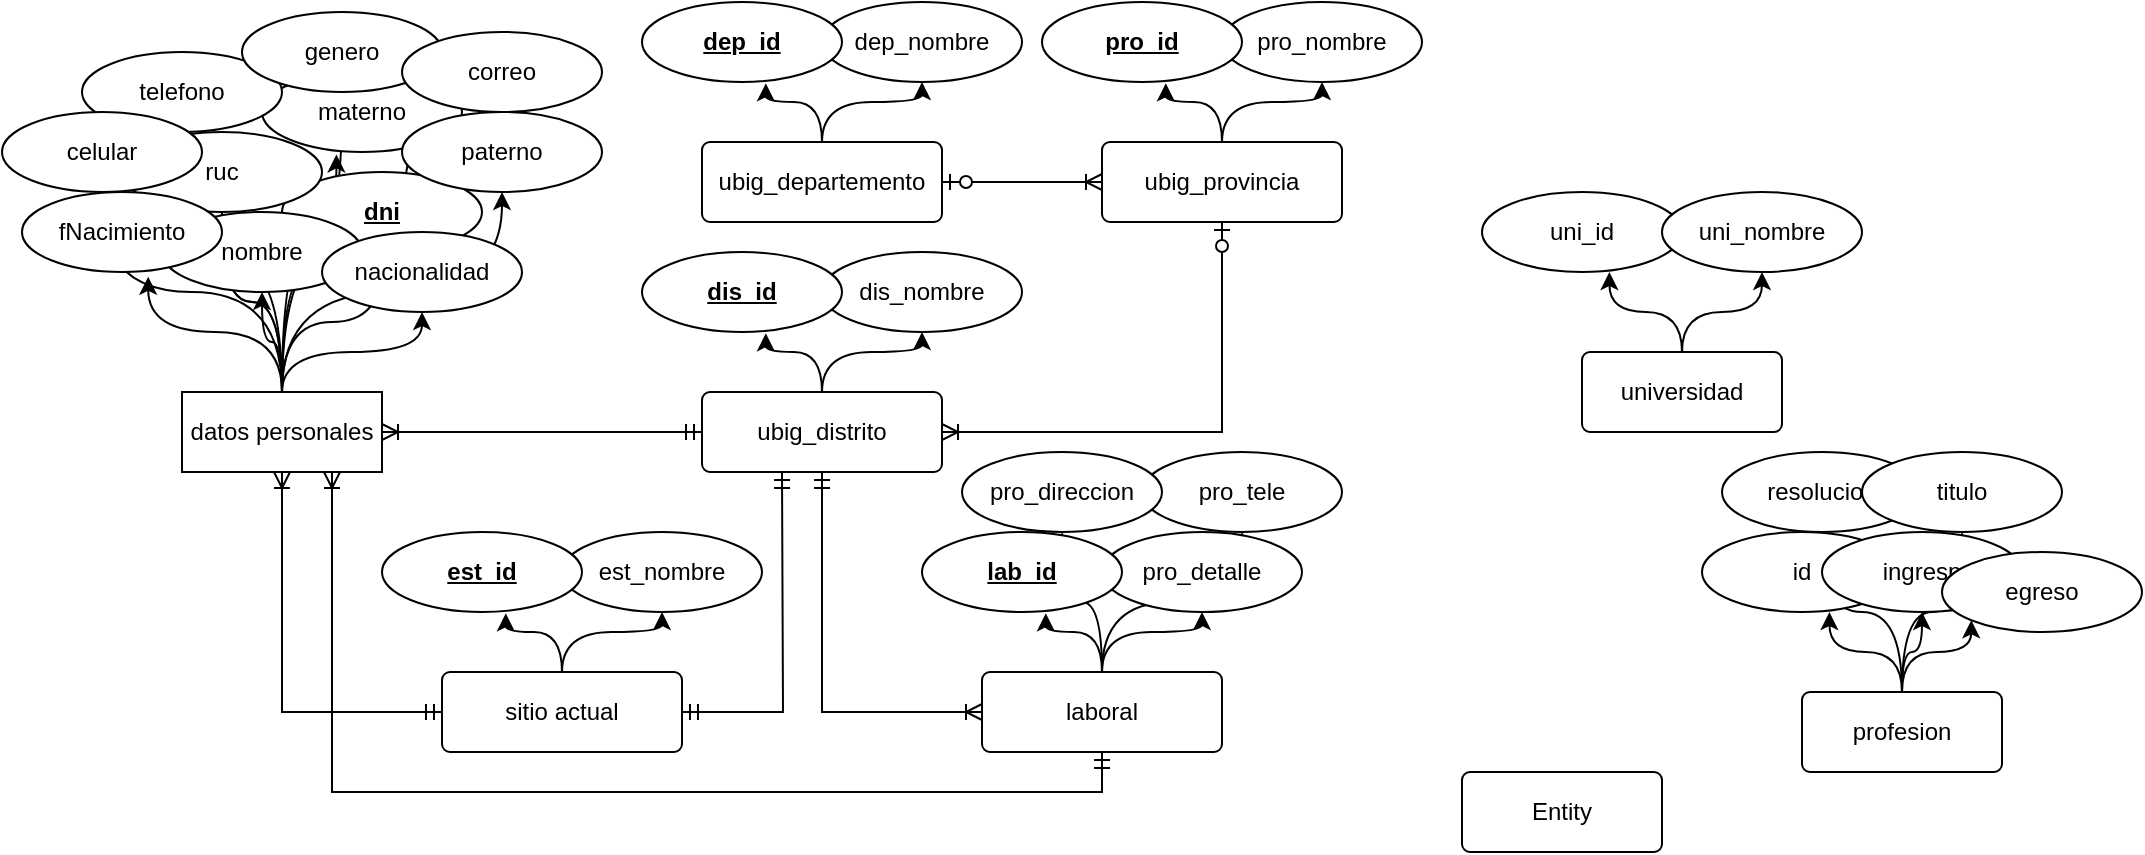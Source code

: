 <mxfile version="13.6.2" type="github"><diagram id="TkFhCfiameQCy9AZxE5S" name="Page-1"><mxGraphModel dx="1021" dy="567" grid="1" gridSize="10" guides="1" tooltips="1" connect="1" arrows="1" fold="1" page="1" pageScale="1" pageWidth="3300" pageHeight="2339" math="0" shadow="0"><root><mxCell id="0"/><mxCell id="1" parent="0"/><mxCell id="nq9fMI-_b_Ov7HE07HDS-4" style="edgeStyle=orthogonalEdgeStyle;curved=1;rounded=0;orthogonalLoop=1;jettySize=auto;html=1;" edge="1" parent="1" source="nq9fMI-_b_Ov7HE07HDS-1" target="nq9fMI-_b_Ov7HE07HDS-3"><mxGeometry relative="1" as="geometry"/></mxCell><mxCell id="nq9fMI-_b_Ov7HE07HDS-6" style="edgeStyle=orthogonalEdgeStyle;curved=1;rounded=0;orthogonalLoop=1;jettySize=auto;html=1;" edge="1" parent="1" source="nq9fMI-_b_Ov7HE07HDS-1" target="nq9fMI-_b_Ov7HE07HDS-5"><mxGeometry relative="1" as="geometry"/></mxCell><mxCell id="nq9fMI-_b_Ov7HE07HDS-16" style="edgeStyle=orthogonalEdgeStyle;curved=1;rounded=0;orthogonalLoop=1;jettySize=auto;html=1;" edge="1" parent="1" source="nq9fMI-_b_Ov7HE07HDS-1" target="nq9fMI-_b_Ov7HE07HDS-14"><mxGeometry relative="1" as="geometry"/></mxCell><mxCell id="nq9fMI-_b_Ov7HE07HDS-17" style="edgeStyle=orthogonalEdgeStyle;curved=1;rounded=0;orthogonalLoop=1;jettySize=auto;html=1;entryX=0.5;entryY=1;entryDx=0;entryDy=0;" edge="1" parent="1" source="nq9fMI-_b_Ov7HE07HDS-1" target="nq9fMI-_b_Ov7HE07HDS-13"><mxGeometry relative="1" as="geometry"/></mxCell><mxCell id="nq9fMI-_b_Ov7HE07HDS-18" style="edgeStyle=orthogonalEdgeStyle;curved=1;rounded=0;orthogonalLoop=1;jettySize=auto;html=1;" edge="1" parent="1" source="nq9fMI-_b_Ov7HE07HDS-1" target="nq9fMI-_b_Ov7HE07HDS-5"><mxGeometry relative="1" as="geometry"/></mxCell><mxCell id="nq9fMI-_b_Ov7HE07HDS-19" style="edgeStyle=orthogonalEdgeStyle;curved=1;rounded=0;orthogonalLoop=1;jettySize=auto;html=1;entryX=0.372;entryY=1.031;entryDx=0;entryDy=0;entryPerimeter=0;" edge="1" parent="1" source="nq9fMI-_b_Ov7HE07HDS-1" target="nq9fMI-_b_Ov7HE07HDS-7"><mxGeometry relative="1" as="geometry"/></mxCell><mxCell id="nq9fMI-_b_Ov7HE07HDS-20" style="edgeStyle=orthogonalEdgeStyle;curved=1;rounded=0;orthogonalLoop=1;jettySize=auto;html=1;" edge="1" parent="1" source="nq9fMI-_b_Ov7HE07HDS-1" target="nq9fMI-_b_Ov7HE07HDS-9"><mxGeometry relative="1" as="geometry"/></mxCell><mxCell id="nq9fMI-_b_Ov7HE07HDS-21" style="edgeStyle=orthogonalEdgeStyle;curved=1;rounded=0;orthogonalLoop=1;jettySize=auto;html=1;entryX=0.631;entryY=1.06;entryDx=0;entryDy=0;entryPerimeter=0;" edge="1" parent="1" source="nq9fMI-_b_Ov7HE07HDS-1" target="nq9fMI-_b_Ov7HE07HDS-11"><mxGeometry relative="1" as="geometry"/></mxCell><mxCell id="nq9fMI-_b_Ov7HE07HDS-22" style="edgeStyle=orthogonalEdgeStyle;curved=1;rounded=0;orthogonalLoop=1;jettySize=auto;html=1;" edge="1" parent="1" source="nq9fMI-_b_Ov7HE07HDS-1" target="nq9fMI-_b_Ov7HE07HDS-10"><mxGeometry relative="1" as="geometry"/></mxCell><mxCell id="nq9fMI-_b_Ov7HE07HDS-23" style="edgeStyle=orthogonalEdgeStyle;curved=1;rounded=0;orthogonalLoop=1;jettySize=auto;html=1;" edge="1" parent="1" source="nq9fMI-_b_Ov7HE07HDS-1" target="nq9fMI-_b_Ov7HE07HDS-8"><mxGeometry relative="1" as="geometry"/></mxCell><mxCell id="nq9fMI-_b_Ov7HE07HDS-24" style="edgeStyle=orthogonalEdgeStyle;curved=1;rounded=0;orthogonalLoop=1;jettySize=auto;html=1;entryX=1;entryY=1;entryDx=0;entryDy=0;" edge="1" parent="1" source="nq9fMI-_b_Ov7HE07HDS-1" target="nq9fMI-_b_Ov7HE07HDS-9"><mxGeometry relative="1" as="geometry"/></mxCell><mxCell id="nq9fMI-_b_Ov7HE07HDS-25" style="edgeStyle=orthogonalEdgeStyle;curved=1;rounded=0;orthogonalLoop=1;jettySize=auto;html=1;exitX=0.5;exitY=0;exitDx=0;exitDy=0;" edge="1" parent="1" source="nq9fMI-_b_Ov7HE07HDS-1" target="nq9fMI-_b_Ov7HE07HDS-12"><mxGeometry relative="1" as="geometry"/></mxCell><mxCell id="nq9fMI-_b_Ov7HE07HDS-1" value="datos personales" style="whiteSpace=wrap;html=1;align=center;" vertex="1" parent="1"><mxGeometry x="90" y="220" width="100" height="40" as="geometry"/></mxCell><mxCell id="nq9fMI-_b_Ov7HE07HDS-3" value="&lt;b&gt;&lt;u&gt;dni&lt;/u&gt;&lt;/b&gt;" style="ellipse;whiteSpace=wrap;html=1;align=center;" vertex="1" parent="1"><mxGeometry x="140" y="110" width="100" height="40" as="geometry"/></mxCell><mxCell id="nq9fMI-_b_Ov7HE07HDS-7" value="materno" style="ellipse;whiteSpace=wrap;html=1;align=center;" vertex="1" parent="1"><mxGeometry x="130" y="60" width="100" height="40" as="geometry"/></mxCell><mxCell id="nq9fMI-_b_Ov7HE07HDS-8" value="telefono" style="ellipse;whiteSpace=wrap;html=1;align=center;" vertex="1" parent="1"><mxGeometry x="40" y="50" width="100" height="40" as="geometry"/></mxCell><mxCell id="nq9fMI-_b_Ov7HE07HDS-9" value="genero" style="ellipse;whiteSpace=wrap;html=1;align=center;" vertex="1" parent="1"><mxGeometry x="120" y="30" width="100" height="40" as="geometry"/></mxCell><mxCell id="nq9fMI-_b_Ov7HE07HDS-5" value="ruc" style="ellipse;whiteSpace=wrap;html=1;align=center;" vertex="1" parent="1"><mxGeometry x="60" y="90" width="100" height="40" as="geometry"/></mxCell><mxCell id="nq9fMI-_b_Ov7HE07HDS-12" value="paterno" style="ellipse;whiteSpace=wrap;html=1;align=center;" vertex="1" parent="1"><mxGeometry x="200" y="80" width="100" height="40" as="geometry"/></mxCell><mxCell id="nq9fMI-_b_Ov7HE07HDS-13" value="nombre" style="ellipse;whiteSpace=wrap;html=1;align=center;" vertex="1" parent="1"><mxGeometry x="80" y="130" width="100" height="40" as="geometry"/></mxCell><mxCell id="nq9fMI-_b_Ov7HE07HDS-14" value="nacionalidad" style="ellipse;whiteSpace=wrap;html=1;align=center;" vertex="1" parent="1"><mxGeometry x="160" y="140" width="100" height="40" as="geometry"/></mxCell><mxCell id="nq9fMI-_b_Ov7HE07HDS-11" value="fNacimiento" style="ellipse;whiteSpace=wrap;html=1;align=center;" vertex="1" parent="1"><mxGeometry x="10" y="120" width="100" height="40" as="geometry"/></mxCell><mxCell id="nq9fMI-_b_Ov7HE07HDS-10" value="celular" style="ellipse;whiteSpace=wrap;html=1;align=center;" vertex="1" parent="1"><mxGeometry y="80" width="100" height="40" as="geometry"/></mxCell><mxCell id="nq9fMI-_b_Ov7HE07HDS-15" value="correo" style="ellipse;whiteSpace=wrap;html=1;align=center;" vertex="1" parent="1"><mxGeometry x="200" y="40" width="100" height="40" as="geometry"/></mxCell><mxCell id="nq9fMI-_b_Ov7HE07HDS-29" style="edgeStyle=orthogonalEdgeStyle;curved=1;rounded=0;orthogonalLoop=1;jettySize=auto;html=1;" edge="1" parent="1" source="nq9fMI-_b_Ov7HE07HDS-26" target="nq9fMI-_b_Ov7HE07HDS-27"><mxGeometry relative="1" as="geometry"/></mxCell><mxCell id="nq9fMI-_b_Ov7HE07HDS-30" style="edgeStyle=orthogonalEdgeStyle;curved=1;rounded=0;orthogonalLoop=1;jettySize=auto;html=1;entryX=0.619;entryY=1.016;entryDx=0;entryDy=0;entryPerimeter=0;" edge="1" parent="1" source="nq9fMI-_b_Ov7HE07HDS-26" target="nq9fMI-_b_Ov7HE07HDS-28"><mxGeometry relative="1" as="geometry"/></mxCell><mxCell id="nq9fMI-_b_Ov7HE07HDS-26" value="ubig_departemento" style="rounded=1;arcSize=10;whiteSpace=wrap;html=1;align=center;" vertex="1" parent="1"><mxGeometry x="350" y="95" width="120" height="40" as="geometry"/></mxCell><mxCell id="nq9fMI-_b_Ov7HE07HDS-27" value="dep_nombre" style="ellipse;whiteSpace=wrap;html=1;align=center;" vertex="1" parent="1"><mxGeometry x="410" y="25" width="100" height="40" as="geometry"/></mxCell><mxCell id="nq9fMI-_b_Ov7HE07HDS-28" value="&lt;b&gt;&lt;u&gt;dep_id&lt;/u&gt;&lt;/b&gt;" style="ellipse;whiteSpace=wrap;html=1;align=center;" vertex="1" parent="1"><mxGeometry x="320" y="25" width="100" height="40" as="geometry"/></mxCell><mxCell id="nq9fMI-_b_Ov7HE07HDS-31" style="edgeStyle=orthogonalEdgeStyle;curved=1;rounded=0;orthogonalLoop=1;jettySize=auto;html=1;" edge="1" parent="1" source="nq9fMI-_b_Ov7HE07HDS-33" target="nq9fMI-_b_Ov7HE07HDS-34"><mxGeometry relative="1" as="geometry"/></mxCell><mxCell id="nq9fMI-_b_Ov7HE07HDS-32" style="edgeStyle=orthogonalEdgeStyle;curved=1;rounded=0;orthogonalLoop=1;jettySize=auto;html=1;entryX=0.619;entryY=1.016;entryDx=0;entryDy=0;entryPerimeter=0;" edge="1" parent="1" source="nq9fMI-_b_Ov7HE07HDS-33" target="nq9fMI-_b_Ov7HE07HDS-35"><mxGeometry relative="1" as="geometry"/></mxCell><mxCell id="nq9fMI-_b_Ov7HE07HDS-57" style="edgeStyle=orthogonalEdgeStyle;rounded=0;orthogonalLoop=1;jettySize=auto;html=1;entryX=1;entryY=0.5;entryDx=0;entryDy=0;startArrow=ERzeroToOne;startFill=1;endArrow=ERoneToMany;endFill=0;exitX=0.5;exitY=1;exitDx=0;exitDy=0;" edge="1" parent="1" source="nq9fMI-_b_Ov7HE07HDS-33" target="nq9fMI-_b_Ov7HE07HDS-38"><mxGeometry relative="1" as="geometry"/></mxCell><mxCell id="nq9fMI-_b_Ov7HE07HDS-33" value="ubig_provincia" style="rounded=1;arcSize=10;whiteSpace=wrap;html=1;align=center;" vertex="1" parent="1"><mxGeometry x="550" y="95" width="120" height="40" as="geometry"/></mxCell><mxCell id="nq9fMI-_b_Ov7HE07HDS-34" value="pro_nombre" style="ellipse;whiteSpace=wrap;html=1;align=center;" vertex="1" parent="1"><mxGeometry x="610" y="25" width="100" height="40" as="geometry"/></mxCell><mxCell id="nq9fMI-_b_Ov7HE07HDS-35" value="&lt;b&gt;&lt;u&gt;pro_id&lt;/u&gt;&lt;/b&gt;" style="ellipse;whiteSpace=wrap;html=1;align=center;" vertex="1" parent="1"><mxGeometry x="520" y="25" width="100" height="40" as="geometry"/></mxCell><mxCell id="nq9fMI-_b_Ov7HE07HDS-36" style="edgeStyle=orthogonalEdgeStyle;curved=1;rounded=0;orthogonalLoop=1;jettySize=auto;html=1;" edge="1" parent="1" source="nq9fMI-_b_Ov7HE07HDS-38" target="nq9fMI-_b_Ov7HE07HDS-39"><mxGeometry relative="1" as="geometry"/></mxCell><mxCell id="nq9fMI-_b_Ov7HE07HDS-37" style="edgeStyle=orthogonalEdgeStyle;curved=1;rounded=0;orthogonalLoop=1;jettySize=auto;html=1;entryX=0.619;entryY=1.016;entryDx=0;entryDy=0;entryPerimeter=0;" edge="1" parent="1" source="nq9fMI-_b_Ov7HE07HDS-38" target="nq9fMI-_b_Ov7HE07HDS-40"><mxGeometry relative="1" as="geometry"/></mxCell><mxCell id="nq9fMI-_b_Ov7HE07HDS-56" style="edgeStyle=orthogonalEdgeStyle;rounded=0;orthogonalLoop=1;jettySize=auto;html=1;exitX=0;exitY=0.5;exitDx=0;exitDy=0;entryX=1;entryY=0.5;entryDx=0;entryDy=0;endArrow=ERzeroToOne;endFill=1;startArrow=ERoneToMany;startFill=0;" edge="1" parent="1" source="nq9fMI-_b_Ov7HE07HDS-33" target="nq9fMI-_b_Ov7HE07HDS-26"><mxGeometry relative="1" as="geometry"/></mxCell><mxCell id="nq9fMI-_b_Ov7HE07HDS-75" style="edgeStyle=orthogonalEdgeStyle;rounded=0;orthogonalLoop=1;jettySize=auto;html=1;startArrow=ERmandOne;startFill=0;endArrow=ERoneToMany;endFill=0;entryX=1;entryY=0.5;entryDx=0;entryDy=0;exitX=0;exitY=0.5;exitDx=0;exitDy=0;" edge="1" parent="1" source="nq9fMI-_b_Ov7HE07HDS-38" target="nq9fMI-_b_Ov7HE07HDS-1"><mxGeometry relative="1" as="geometry"><mxPoint x="350" y="280" as="targetPoint"/></mxGeometry></mxCell><mxCell id="nq9fMI-_b_Ov7HE07HDS-77" style="edgeStyle=orthogonalEdgeStyle;rounded=0;orthogonalLoop=1;jettySize=auto;html=1;entryX=0;entryY=0.5;entryDx=0;entryDy=0;startArrow=ERmandOne;startFill=0;endArrow=ERoneToMany;endFill=0;exitX=0.5;exitY=1;exitDx=0;exitDy=0;" edge="1" parent="1" source="nq9fMI-_b_Ov7HE07HDS-38" target="nq9fMI-_b_Ov7HE07HDS-43"><mxGeometry relative="1" as="geometry"/></mxCell><mxCell id="nq9fMI-_b_Ov7HE07HDS-38" value="ubig_distrito" style="rounded=1;arcSize=10;whiteSpace=wrap;html=1;align=center;" vertex="1" parent="1"><mxGeometry x="350" y="220" width="120" height="40" as="geometry"/></mxCell><mxCell id="nq9fMI-_b_Ov7HE07HDS-39" value="dis_nombre" style="ellipse;whiteSpace=wrap;html=1;align=center;" vertex="1" parent="1"><mxGeometry x="410" y="150" width="100" height="40" as="geometry"/></mxCell><mxCell id="nq9fMI-_b_Ov7HE07HDS-40" value="&lt;b&gt;&lt;u&gt;dis_id&lt;/u&gt;&lt;/b&gt;" style="ellipse;whiteSpace=wrap;html=1;align=center;" vertex="1" parent="1"><mxGeometry x="320" y="150" width="100" height="40" as="geometry"/></mxCell><mxCell id="nq9fMI-_b_Ov7HE07HDS-41" style="edgeStyle=orthogonalEdgeStyle;curved=1;rounded=0;orthogonalLoop=1;jettySize=auto;html=1;" edge="1" parent="1" source="nq9fMI-_b_Ov7HE07HDS-43" target="nq9fMI-_b_Ov7HE07HDS-44"><mxGeometry relative="1" as="geometry"/></mxCell><mxCell id="nq9fMI-_b_Ov7HE07HDS-42" style="edgeStyle=orthogonalEdgeStyle;curved=1;rounded=0;orthogonalLoop=1;jettySize=auto;html=1;entryX=0.619;entryY=1.016;entryDx=0;entryDy=0;entryPerimeter=0;" edge="1" parent="1" source="nq9fMI-_b_Ov7HE07HDS-43" target="nq9fMI-_b_Ov7HE07HDS-45"><mxGeometry relative="1" as="geometry"/></mxCell><mxCell id="nq9fMI-_b_Ov7HE07HDS-48" style="edgeStyle=orthogonalEdgeStyle;curved=1;rounded=0;orthogonalLoop=1;jettySize=auto;html=1;" edge="1" parent="1" source="nq9fMI-_b_Ov7HE07HDS-43" target="nq9fMI-_b_Ov7HE07HDS-46"><mxGeometry relative="1" as="geometry"/></mxCell><mxCell id="nq9fMI-_b_Ov7HE07HDS-49" style="edgeStyle=orthogonalEdgeStyle;curved=1;rounded=0;orthogonalLoop=1;jettySize=auto;html=1;" edge="1" parent="1" source="nq9fMI-_b_Ov7HE07HDS-43" target="nq9fMI-_b_Ov7HE07HDS-47"><mxGeometry relative="1" as="geometry"/></mxCell><mxCell id="nq9fMI-_b_Ov7HE07HDS-43" value="laboral" style="rounded=1;arcSize=10;whiteSpace=wrap;html=1;align=center;" vertex="1" parent="1"><mxGeometry x="490" y="360" width="120" height="40" as="geometry"/></mxCell><mxCell id="nq9fMI-_b_Ov7HE07HDS-44" value="pro_detalle" style="ellipse;whiteSpace=wrap;html=1;align=center;" vertex="1" parent="1"><mxGeometry x="550" y="290" width="100" height="40" as="geometry"/></mxCell><mxCell id="nq9fMI-_b_Ov7HE07HDS-45" value="&lt;b&gt;&lt;u&gt;lab_id&lt;/u&gt;&lt;/b&gt;" style="ellipse;whiteSpace=wrap;html=1;align=center;" vertex="1" parent="1"><mxGeometry x="460" y="290" width="100" height="40" as="geometry"/></mxCell><mxCell id="nq9fMI-_b_Ov7HE07HDS-46" value="pro_tele" style="ellipse;whiteSpace=wrap;html=1;align=center;" vertex="1" parent="1"><mxGeometry x="570" y="250" width="100" height="40" as="geometry"/></mxCell><mxCell id="nq9fMI-_b_Ov7HE07HDS-47" value="pro_direccion" style="ellipse;whiteSpace=wrap;html=1;align=center;" vertex="1" parent="1"><mxGeometry x="480" y="250" width="100" height="40" as="geometry"/></mxCell><mxCell id="nq9fMI-_b_Ov7HE07HDS-63" style="edgeStyle=orthogonalEdgeStyle;curved=1;rounded=0;orthogonalLoop=1;jettySize=auto;html=1;" edge="1" parent="1" source="nq9fMI-_b_Ov7HE07HDS-65" target="nq9fMI-_b_Ov7HE07HDS-66"><mxGeometry relative="1" as="geometry"/></mxCell><mxCell id="nq9fMI-_b_Ov7HE07HDS-64" style="edgeStyle=orthogonalEdgeStyle;curved=1;rounded=0;orthogonalLoop=1;jettySize=auto;html=1;entryX=0.619;entryY=1.016;entryDx=0;entryDy=0;entryPerimeter=0;" edge="1" parent="1" source="nq9fMI-_b_Ov7HE07HDS-65" target="nq9fMI-_b_Ov7HE07HDS-67"><mxGeometry relative="1" as="geometry"/></mxCell><mxCell id="nq9fMI-_b_Ov7HE07HDS-69" style="edgeStyle=orthogonalEdgeStyle;rounded=0;orthogonalLoop=1;jettySize=auto;html=1;entryX=0.5;entryY=1;entryDx=0;entryDy=0;startArrow=ERmandOne;startFill=0;endArrow=ERoneToMany;endFill=0;exitX=0;exitY=0.5;exitDx=0;exitDy=0;" edge="1" parent="1" source="nq9fMI-_b_Ov7HE07HDS-65" target="nq9fMI-_b_Ov7HE07HDS-1"><mxGeometry relative="1" as="geometry"/></mxCell><mxCell id="nq9fMI-_b_Ov7HE07HDS-73" style="edgeStyle=orthogonalEdgeStyle;rounded=0;orthogonalLoop=1;jettySize=auto;html=1;startArrow=ERmandOne;startFill=0;endArrow=ERmandOne;endFill=0;" edge="1" parent="1" source="nq9fMI-_b_Ov7HE07HDS-65"><mxGeometry relative="1" as="geometry"><mxPoint x="390" y="260" as="targetPoint"/></mxGeometry></mxCell><mxCell id="nq9fMI-_b_Ov7HE07HDS-76" style="edgeStyle=orthogonalEdgeStyle;rounded=0;orthogonalLoop=1;jettySize=auto;html=1;startArrow=ERoneToMany;startFill=0;endArrow=ERmandOne;endFill=0;entryX=0.5;entryY=1;entryDx=0;entryDy=0;exitX=0.75;exitY=1;exitDx=0;exitDy=0;" edge="1" parent="1" source="nq9fMI-_b_Ov7HE07HDS-1" target="nq9fMI-_b_Ov7HE07HDS-43"><mxGeometry relative="1" as="geometry"><mxPoint x="200" y="670.833" as="targetPoint"/></mxGeometry></mxCell><mxCell id="nq9fMI-_b_Ov7HE07HDS-65" value="sitio actual" style="rounded=1;arcSize=10;whiteSpace=wrap;html=1;align=center;" vertex="1" parent="1"><mxGeometry x="220" y="360" width="120" height="40" as="geometry"/></mxCell><mxCell id="nq9fMI-_b_Ov7HE07HDS-66" value="est_nombre" style="ellipse;whiteSpace=wrap;html=1;align=center;" vertex="1" parent="1"><mxGeometry x="280" y="290" width="100" height="40" as="geometry"/></mxCell><mxCell id="nq9fMI-_b_Ov7HE07HDS-67" value="&lt;b&gt;&lt;u&gt;est_id&lt;/u&gt;&lt;/b&gt;" style="ellipse;whiteSpace=wrap;html=1;align=center;" vertex="1" parent="1"><mxGeometry x="190" y="290" width="100" height="40" as="geometry"/></mxCell><mxCell id="nq9fMI-_b_Ov7HE07HDS-83" style="edgeStyle=orthogonalEdgeStyle;rounded=0;orthogonalLoop=1;jettySize=auto;html=1;entryX=0.5;entryY=1;entryDx=0;entryDy=0;startArrow=none;startFill=0;endArrow=classic;endFill=1;curved=1;" edge="1" parent="1" source="nq9fMI-_b_Ov7HE07HDS-79" target="nq9fMI-_b_Ov7HE07HDS-81"><mxGeometry relative="1" as="geometry"/></mxCell><mxCell id="nq9fMI-_b_Ov7HE07HDS-84" style="edgeStyle=orthogonalEdgeStyle;curved=1;rounded=0;orthogonalLoop=1;jettySize=auto;html=1;entryX=0.637;entryY=1.001;entryDx=0;entryDy=0;entryPerimeter=0;startArrow=none;startFill=0;endArrow=classic;endFill=1;" edge="1" parent="1" source="nq9fMI-_b_Ov7HE07HDS-79" target="nq9fMI-_b_Ov7HE07HDS-80"><mxGeometry relative="1" as="geometry"/></mxCell><mxCell id="nq9fMI-_b_Ov7HE07HDS-79" value="universidad" style="rounded=1;arcSize=10;whiteSpace=wrap;html=1;align=center;" vertex="1" parent="1"><mxGeometry x="790" y="200" width="100" height="40" as="geometry"/></mxCell><mxCell id="nq9fMI-_b_Ov7HE07HDS-80" value="uni_id" style="ellipse;whiteSpace=wrap;html=1;align=center;" vertex="1" parent="1"><mxGeometry x="740" y="120" width="100" height="40" as="geometry"/></mxCell><mxCell id="nq9fMI-_b_Ov7HE07HDS-81" value="uni_nombre" style="ellipse;whiteSpace=wrap;html=1;align=center;" vertex="1" parent="1"><mxGeometry x="830" y="120" width="100" height="40" as="geometry"/></mxCell><mxCell id="nq9fMI-_b_Ov7HE07HDS-85" style="edgeStyle=orthogonalEdgeStyle;rounded=0;orthogonalLoop=1;jettySize=auto;html=1;entryX=0.5;entryY=1;entryDx=0;entryDy=0;startArrow=none;startFill=0;endArrow=classic;endFill=1;curved=1;" edge="1" parent="1" source="nq9fMI-_b_Ov7HE07HDS-87" target="nq9fMI-_b_Ov7HE07HDS-89"><mxGeometry relative="1" as="geometry"/></mxCell><mxCell id="nq9fMI-_b_Ov7HE07HDS-86" style="edgeStyle=orthogonalEdgeStyle;curved=1;rounded=0;orthogonalLoop=1;jettySize=auto;html=1;entryX=0.637;entryY=1.001;entryDx=0;entryDy=0;entryPerimeter=0;startArrow=none;startFill=0;endArrow=classic;endFill=1;" edge="1" parent="1" source="nq9fMI-_b_Ov7HE07HDS-87" target="nq9fMI-_b_Ov7HE07HDS-88"><mxGeometry relative="1" as="geometry"/></mxCell><mxCell id="nq9fMI-_b_Ov7HE07HDS-92" style="edgeStyle=orthogonalEdgeStyle;curved=1;rounded=0;orthogonalLoop=1;jettySize=auto;html=1;entryX=0;entryY=1;entryDx=0;entryDy=0;startArrow=none;startFill=0;endArrow=classic;endFill=1;" edge="1" parent="1" source="nq9fMI-_b_Ov7HE07HDS-87" target="nq9fMI-_b_Ov7HE07HDS-91"><mxGeometry relative="1" as="geometry"/></mxCell><mxCell id="nq9fMI-_b_Ov7HE07HDS-95" style="edgeStyle=orthogonalEdgeStyle;curved=1;rounded=0;orthogonalLoop=1;jettySize=auto;html=1;entryX=0.5;entryY=1;entryDx=0;entryDy=0;startArrow=none;startFill=0;endArrow=classic;endFill=1;" edge="1" parent="1" source="nq9fMI-_b_Ov7HE07HDS-87" target="nq9fMI-_b_Ov7HE07HDS-94"><mxGeometry relative="1" as="geometry"/></mxCell><mxCell id="nq9fMI-_b_Ov7HE07HDS-97" style="edgeStyle=orthogonalEdgeStyle;curved=1;rounded=0;orthogonalLoop=1;jettySize=auto;html=1;startArrow=none;startFill=0;endArrow=classic;endFill=1;" edge="1" parent="1" source="nq9fMI-_b_Ov7HE07HDS-87" target="nq9fMI-_b_Ov7HE07HDS-96"><mxGeometry relative="1" as="geometry"/></mxCell><mxCell id="nq9fMI-_b_Ov7HE07HDS-87" value="profesion" style="rounded=1;arcSize=10;whiteSpace=wrap;html=1;align=center;" vertex="1" parent="1"><mxGeometry x="900" y="370" width="100" height="40" as="geometry"/></mxCell><mxCell id="nq9fMI-_b_Ov7HE07HDS-88" value="id" style="ellipse;whiteSpace=wrap;html=1;align=center;" vertex="1" parent="1"><mxGeometry x="850" y="290" width="100" height="40" as="geometry"/></mxCell><mxCell id="nq9fMI-_b_Ov7HE07HDS-89" value="ingresp" style="ellipse;whiteSpace=wrap;html=1;align=center;" vertex="1" parent="1"><mxGeometry x="910" y="290" width="100" height="40" as="geometry"/></mxCell><mxCell id="nq9fMI-_b_Ov7HE07HDS-91" value="egreso" style="ellipse;whiteSpace=wrap;html=1;align=center;" vertex="1" parent="1"><mxGeometry x="970" y="300" width="100" height="40" as="geometry"/></mxCell><mxCell id="nq9fMI-_b_Ov7HE07HDS-94" value="resolucion" style="ellipse;whiteSpace=wrap;html=1;align=center;" vertex="1" parent="1"><mxGeometry x="860" y="250" width="100" height="40" as="geometry"/></mxCell><mxCell id="nq9fMI-_b_Ov7HE07HDS-96" value="titulo" style="ellipse;whiteSpace=wrap;html=1;align=center;" vertex="1" parent="1"><mxGeometry x="930" y="250" width="100" height="40" as="geometry"/></mxCell><mxCell id="nq9fMI-_b_Ov7HE07HDS-98" value="Entity" style="rounded=1;arcSize=10;whiteSpace=wrap;html=1;align=center;" vertex="1" parent="1"><mxGeometry x="730" y="410" width="100" height="40" as="geometry"/></mxCell></root></mxGraphModel></diagram></mxfile>